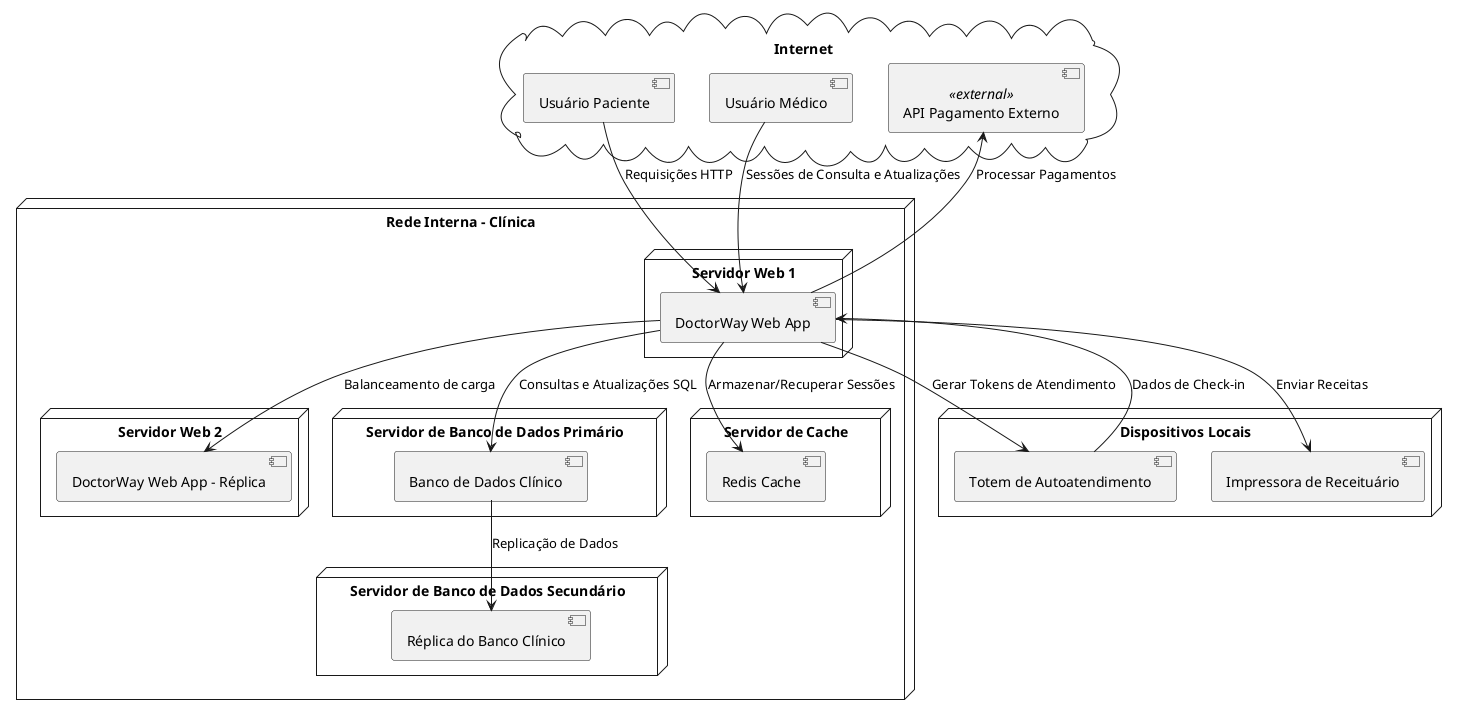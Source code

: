 @startuml
cloud "Internet" {
    [Usuário Paciente]
    [Usuário Médico]
    [API Pagamento Externo] <<external>>
}

node "Rede Interna - Clínica" {
    node "Servidor Web 1" {
        [DoctorWay Web App]
    }
    node "Servidor Web 2" {
        [DoctorWay Web App - Réplica]
    }

    node "Servidor de Banco de Dados Primário" {
        [Banco de Dados Clínico]
    }
    node "Servidor de Banco de Dados Secundário" {
        [Réplica do Banco Clínico]
    }

    node "Servidor de Cache" {
        [Redis Cache]
    }
}

node "Dispositivos Locais" {
    [Totem de Autoatendimento]
    [Impressora de Receituário]
}

[Usuário Paciente] --> [DoctorWay Web App] : Requisições HTTP
[Usuário Médico] --> [DoctorWay Web App] : Sessões de Consulta e Atualizações

[DoctorWay Web App] --> [DoctorWay Web App - Réplica] : Balanceamento de carga
[DoctorWay Web App] --> [Banco de Dados Clínico] : Consultas e Atualizações SQL
[DoctorWay Web App] --> [Redis Cache] : Armazenar/Recuperar Sessões
[DoctorWay Web App] --> [API Pagamento Externo] : Processar Pagamentos

[DoctorWay Web App] --> [Totem de Autoatendimento] : Gerar Tokens de Atendimento
[Totem de Autoatendimento] --> [DoctorWay Web App] : Dados de Check-in

[DoctorWay Web App] --> [Impressora de Receituário] : Enviar Receitas

[Banco de Dados Clínico] --> [Réplica do Banco Clínico] : Replicação de Dados
@enduml
